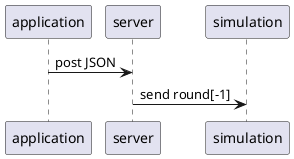 @startuml

participant application
participant server
participant simulation

application -> server: post JSON
server -> simulation: send round[-1]

@enduml